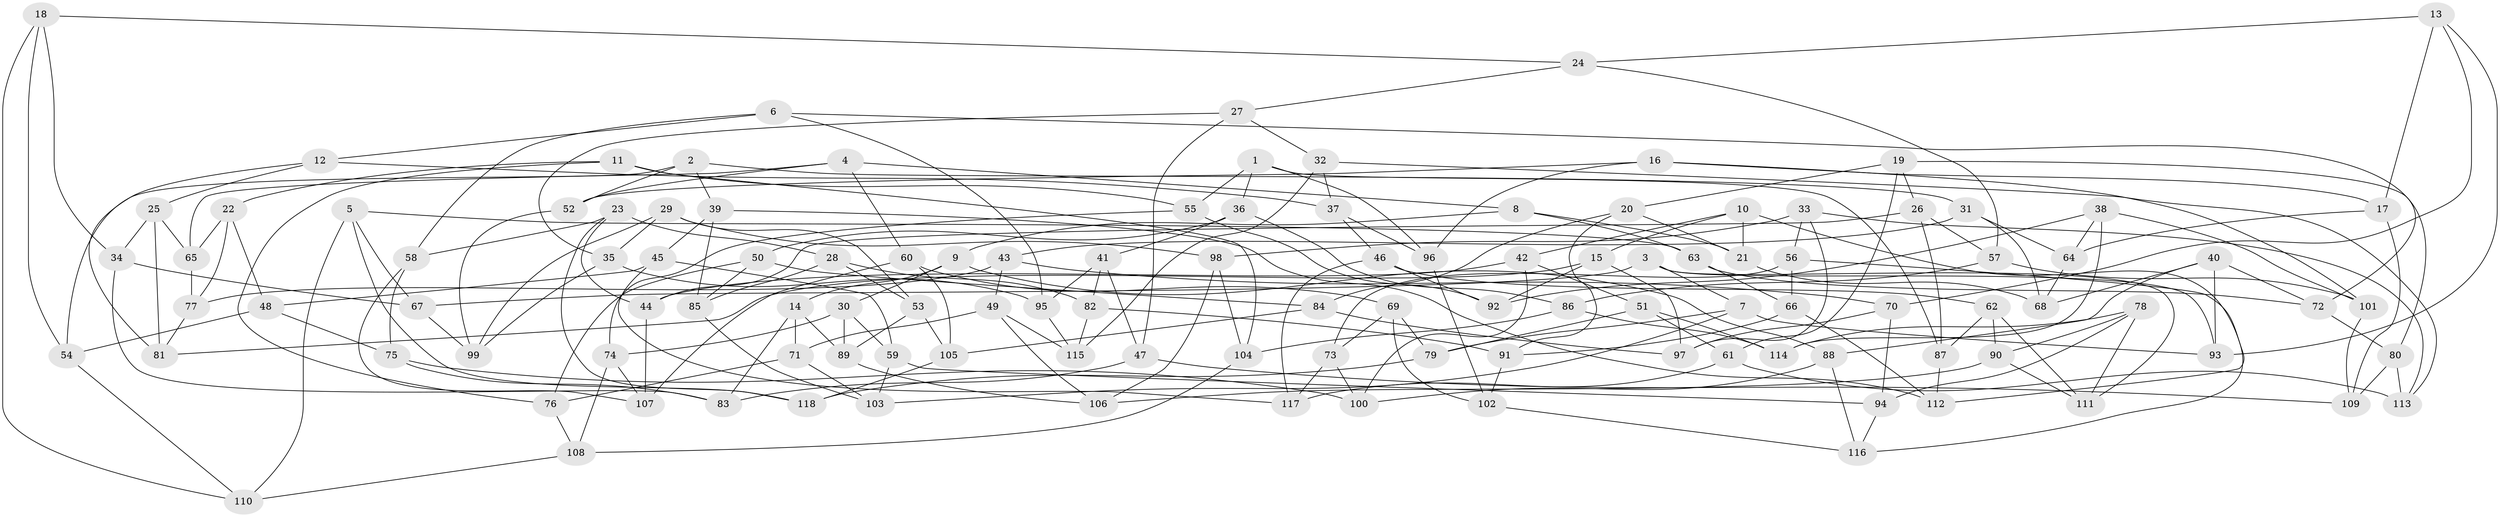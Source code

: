 // coarse degree distribution, {4: 0.6829268292682927, 10: 0.024390243902439025, 3: 0.012195121951219513, 8: 0.07317073170731707, 5: 0.012195121951219513, 6: 0.1951219512195122}
// Generated by graph-tools (version 1.1) at 2025/20/03/04/25 18:20:30]
// undirected, 118 vertices, 236 edges
graph export_dot {
graph [start="1"]
  node [color=gray90,style=filled];
  1;
  2;
  3;
  4;
  5;
  6;
  7;
  8;
  9;
  10;
  11;
  12;
  13;
  14;
  15;
  16;
  17;
  18;
  19;
  20;
  21;
  22;
  23;
  24;
  25;
  26;
  27;
  28;
  29;
  30;
  31;
  32;
  33;
  34;
  35;
  36;
  37;
  38;
  39;
  40;
  41;
  42;
  43;
  44;
  45;
  46;
  47;
  48;
  49;
  50;
  51;
  52;
  53;
  54;
  55;
  56;
  57;
  58;
  59;
  60;
  61;
  62;
  63;
  64;
  65;
  66;
  67;
  68;
  69;
  70;
  71;
  72;
  73;
  74;
  75;
  76;
  77;
  78;
  79;
  80;
  81;
  82;
  83;
  84;
  85;
  86;
  87;
  88;
  89;
  90;
  91;
  92;
  93;
  94;
  95;
  96;
  97;
  98;
  99;
  100;
  101;
  102;
  103;
  104;
  105;
  106;
  107;
  108;
  109;
  110;
  111;
  112;
  113;
  114;
  115;
  116;
  117;
  118;
  1 -- 87;
  1 -- 55;
  1 -- 36;
  1 -- 96;
  2 -- 54;
  2 -- 31;
  2 -- 39;
  2 -- 52;
  3 -- 93;
  3 -- 67;
  3 -- 7;
  3 -- 111;
  4 -- 8;
  4 -- 65;
  4 -- 52;
  4 -- 60;
  5 -- 118;
  5 -- 110;
  5 -- 67;
  5 -- 63;
  6 -- 72;
  6 -- 12;
  6 -- 95;
  6 -- 58;
  7 -- 93;
  7 -- 103;
  7 -- 79;
  8 -- 21;
  8 -- 9;
  8 -- 63;
  9 -- 30;
  9 -- 88;
  9 -- 14;
  10 -- 15;
  10 -- 21;
  10 -- 112;
  10 -- 42;
  11 -- 104;
  11 -- 76;
  11 -- 22;
  11 -- 55;
  12 -- 37;
  12 -- 25;
  12 -- 81;
  13 -- 17;
  13 -- 93;
  13 -- 70;
  13 -- 24;
  14 -- 83;
  14 -- 71;
  14 -- 89;
  15 -- 92;
  15 -- 81;
  15 -- 97;
  16 -- 96;
  16 -- 101;
  16 -- 52;
  16 -- 17;
  17 -- 109;
  17 -- 64;
  18 -- 54;
  18 -- 110;
  18 -- 34;
  18 -- 24;
  19 -- 20;
  19 -- 26;
  19 -- 61;
  19 -- 80;
  20 -- 84;
  20 -- 91;
  20 -- 21;
  21 -- 68;
  22 -- 77;
  22 -- 65;
  22 -- 48;
  23 -- 44;
  23 -- 58;
  23 -- 28;
  23 -- 118;
  24 -- 57;
  24 -- 27;
  25 -- 81;
  25 -- 65;
  25 -- 34;
  26 -- 44;
  26 -- 87;
  26 -- 57;
  27 -- 32;
  27 -- 47;
  27 -- 35;
  28 -- 85;
  28 -- 82;
  28 -- 53;
  29 -- 53;
  29 -- 35;
  29 -- 99;
  29 -- 98;
  30 -- 59;
  30 -- 74;
  30 -- 89;
  31 -- 64;
  31 -- 68;
  31 -- 43;
  32 -- 113;
  32 -- 115;
  32 -- 37;
  33 -- 113;
  33 -- 97;
  33 -- 56;
  33 -- 98;
  34 -- 83;
  34 -- 67;
  35 -- 99;
  35 -- 95;
  36 -- 86;
  36 -- 50;
  36 -- 41;
  37 -- 96;
  37 -- 46;
  38 -- 64;
  38 -- 92;
  38 -- 114;
  38 -- 101;
  39 -- 45;
  39 -- 112;
  39 -- 85;
  40 -- 88;
  40 -- 93;
  40 -- 68;
  40 -- 72;
  41 -- 47;
  41 -- 82;
  41 -- 95;
  42 -- 51;
  42 -- 100;
  42 -- 44;
  43 -- 49;
  43 -- 77;
  43 -- 70;
  44 -- 107;
  45 -- 59;
  45 -- 117;
  45 -- 48;
  46 -- 117;
  46 -- 92;
  46 -- 62;
  47 -- 109;
  47 -- 83;
  48 -- 75;
  48 -- 54;
  49 -- 106;
  49 -- 115;
  49 -- 71;
  50 -- 85;
  50 -- 84;
  50 -- 76;
  51 -- 114;
  51 -- 61;
  51 -- 79;
  52 -- 99;
  53 -- 105;
  53 -- 89;
  54 -- 110;
  55 -- 74;
  55 -- 92;
  56 -- 66;
  56 -- 116;
  56 -- 73;
  57 -- 101;
  57 -- 86;
  58 -- 75;
  58 -- 107;
  59 -- 94;
  59 -- 103;
  60 -- 105;
  60 -- 107;
  60 -- 69;
  61 -- 113;
  61 -- 117;
  62 -- 111;
  62 -- 87;
  62 -- 90;
  63 -- 66;
  63 -- 72;
  64 -- 68;
  65 -- 77;
  66 -- 91;
  66 -- 112;
  67 -- 99;
  69 -- 102;
  69 -- 79;
  69 -- 73;
  70 -- 94;
  70 -- 97;
  71 -- 76;
  71 -- 103;
  72 -- 80;
  73 -- 117;
  73 -- 100;
  74 -- 108;
  74 -- 107;
  75 -- 83;
  75 -- 100;
  76 -- 108;
  77 -- 81;
  78 -- 90;
  78 -- 111;
  78 -- 94;
  78 -- 114;
  79 -- 118;
  80 -- 113;
  80 -- 109;
  82 -- 91;
  82 -- 115;
  84 -- 105;
  84 -- 97;
  85 -- 103;
  86 -- 114;
  86 -- 104;
  87 -- 112;
  88 -- 100;
  88 -- 116;
  89 -- 106;
  90 -- 111;
  90 -- 106;
  91 -- 102;
  94 -- 116;
  95 -- 115;
  96 -- 102;
  98 -- 106;
  98 -- 104;
  101 -- 109;
  102 -- 116;
  104 -- 108;
  105 -- 118;
  108 -- 110;
}
